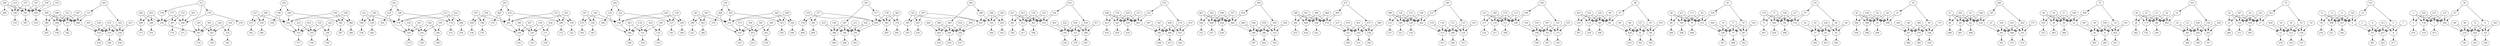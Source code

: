 digraph G {
    200 -> 266;
    200 -> 180;
    214 -> 180;
    257 -> 180;
    200 -> 291;
    214 -> 291;
    257 -> 291;
    147 -> 291;
    158 -> 291;
    289 -> 280;
    300 -> 280;
    147 -> 404;
    158 -> 404;
    257 -> 404;
    200 -> 404;
    335 -> 404;
    289 -> 264;
    300 -> 264;
    252 -> 264;
    367 -> 264;
    252 -> 273;
    367 -> 273;
    289 -> 273;
    300 -> 273;
    133 -> 273;
    263 -> 133;
    342 -> 259;
    253 -> 259;
    472 -> 259;
    252 -> 288;
    367 -> 288;
    289 -> 288;
    300 -> 288;
    133 -> 288;
    263 -> 342;
    342 -> 270;
    253 -> 270;
    472 -> 270;
    205 -> 270;
    250 -> 270;
    452 -> 306;
    246 -> 306;
    205 -> 414;
    250 -> 414;
    472 -> 414;
    342 -> 414;
    288 -> 414;
    277 -> 307;
    375 -> 307;
    452 -> 260;
    246 -> 260;
    277 -> 298;
    375 -> 298;
    301 -> 298;
    313 -> 298;
    316 -> 325;
    326 -> 325;
    159 -> 278;
    277 -> 332;
    375 -> 332;
    452 -> 332;
    246 -> 332;
    176 -> 332;
    313 -> 176;
    313 -> 159;
    316 -> 247;
    326 -> 247;
    365 -> 247;
    295 -> 247;
    337 -> 339;
    284 -> 339;
    365 -> 297;
    295 -> 297;
    326 -> 297;
    159 -> 297;
    332 -> 297;
    194 -> 286;
    258 -> 286;
    337 -> 271;
    284 -> 271;
    194 -> 340;
    258 -> 340;
    290 -> 340;
    245 -> 290;
    242 -> 236;
    233 -> 236;
    190 -> 228;
    194 -> 254;
    258 -> 254;
    337 -> 254;
    284 -> 254;
    290 -> 254;
    245 -> 190;
    242 -> 310;
    233 -> 310;
    410 -> 310;
    223 -> 310;
    221 -> 218;
    282 -> 218;
    410 -> 314;
    223 -> 314;
    233 -> 314;
    190 -> 314;
    254 -> 314;
    213 -> 268;
    212 -> 268;
    221 -> 199;
    282 -> 199;
    213 -> 174;
    212 -> 174;
    198 -> 174;
    241 -> 198;
    195 -> 240;
    302 -> 240;
    210 -> 185;
    213 -> 178;
    212 -> 178;
    221 -> 178;
    282 -> 178;
    198 -> 178;
    241 -> 210;
    195 -> 141;
    302 -> 141;
    267 -> 141;
    234 -> 141;
    167 -> 186;
    164 -> 186;
    267 -> 320;
    234 -> 320;
    302 -> 320;
    210 -> 320;
    178 -> 320;
    153 -> 150;
    161 -> 150;
    167 -> 189;
    164 -> 189;
    153 -> 299;
    161 -> 299;
    232 -> 299;
    305 -> 232;
    256 -> 171;
    156 -> 171;
    465 -> 155;
    153 -> 281;
    161 -> 281;
    167 -> 281;
    164 -> 281;
    232 -> 281;
    305 -> 465;
    256 -> 145;
    156 -> 145;
    207 -> 145;
    196 -> 145;
    197 -> 336;
    140 -> 336;
    207 -> 230;
    196 -> 230;
    156 -> 230;
    465 -> 230;
    281 -> 230;
    226 -> 244;
    138 -> 244;
    197 -> 275;
    140 -> 275;
    226 -> 237;
    138 -> 237;
    222 -> 237;
    204 -> 222;
    395 -> 135;
    324 -> 135;
    134 -> 269;
    226 -> 149;
    138 -> 149;
    197 -> 149;
    140 -> 149;
    222 -> 149;
    204 -> 134;
    395 -> 151;
    324 -> 151;
    132 -> 151;
    303 -> 151;
    341 -> 343;
    345 -> 343;
    132 -> 346;
    303 -> 346;
    324 -> 346;
    134 -> 346;
    149 -> 346;
    349 -> 350;
    169 -> 350;
    341 -> 396;
    345 -> 396;
    349 -> 355;
    169 -> 355;
    292 -> 355;
    329 -> 292;
    344 -> 201;
    361 -> 201;
    368 -> 370;
    349 -> 216;
    169 -> 216;
    341 -> 216;
    345 -> 216;
    292 -> 216;
    329 -> 368;
    344 -> 453;
    361 -> 453;
    354 -> 453;
    373 -> 453;
    374 -> 376;
    377 -> 376;
    354 -> 431;
    373 -> 431;
    361 -> 431;
    368 -> 431;
    216 -> 431;
    378 -> 379;
    382 -> 379;
    374 -> 383;
    377 -> 383;
    378 -> 385;
    382 -> 385;
    317 -> 385;
    181 -> 317;
    387 -> 388;
    433 -> 388;
    338 -> 388;
    378 -> 294;
    382 -> 294;
    374 -> 294;
    377 -> 294;
    317 -> 294;
    181 -> 387;
    387 -> 392;
    433 -> 392;
    338 -> 392;
    211 -> 392;
    434 -> 392;
    163 -> 393;
    397 -> 393;
    211 -> 330;
    434 -> 330;
    338 -> 330;
    387 -> 330;
    294 -> 330;
    398 -> 220;
    182 -> 220;
    163 -> 467;
    397 -> 467;
    398 -> 333;
    182 -> 333;
    399 -> 333;
    401 -> 399;
    369 -> 402;
    406 -> 402;
    386 -> 402;
    398 -> 407;
    182 -> 407;
    163 -> 407;
    397 -> 407;
    399 -> 407;
    401 -> 369;
    369 -> 381;
    406 -> 381;
    386 -> 381;
    352 -> 381;
    209 -> 381;
    411 -> 261;
    412 -> 261;
    352 -> 192;
    209 -> 192;
    386 -> 192;
    369 -> 192;
    407 -> 192;
    411 -> 413;
    412 -> 413;
    139 -> 413;
    225 -> 413;
    139 -> 363;
    225 -> 363;
    411 -> 363;
    412 -> 363;
    144 -> 363;
    415 -> 144;
    416 -> 390;
    417 -> 390;
    418 -> 390;
    139 -> 419;
    225 -> 419;
    411 -> 419;
    412 -> 419;
    144 -> 419;
    415 -> 416;
    416 -> 315;
    417 -> 315;
    418 -> 315;
    445 -> 315;
    422 -> 315;
    188 -> 423;
    318 -> 423;
    445 -> 183;
    422 -> 183;
    418 -> 183;
    416 -> 183;
    419 -> 183;
    188 -> 425;
    318 -> 425;
    429 -> 425;
    372 -> 425;
    429 -> 430;
    372 -> 430;
    188 -> 430;
    318 -> 430;
    322 -> 430;
    432 -> 322;
    274 -> 435;
    437 -> 435;
    438 -> 435;
    429 -> 441;
    372 -> 441;
    188 -> 441;
    318 -> 441;
    322 -> 441;
    432 -> 274;
    274 -> 400;
    437 -> 400;
    438 -> 400;
    457 -> 400;
    347 -> 400;
    461 -> 249;
    442 -> 249;
    457 -> 391;
    347 -> 391;
    438 -> 391;
    274 -> 391;
    441 -> 391;
    461 -> 444;
    442 -> 444;
    446 -> 444;
    357 -> 444;
    446 -> 450;
    357 -> 450;
    461 -> 450;
    442 -> 450;
    454 -> 450;
    366 -> 454;
    456 -> 353;
    166 -> 353;
    459 -> 353;
    446 -> 460;
    357 -> 460;
    461 -> 460;
    442 -> 460;
    454 -> 460;
    366 -> 456;
    456 -> 380;
    166 -> 380;
    459 -> 380;
    408 -> 380;
    206 -> 380;
    348 -> 462;
    451 -> 462;
    408 -> 360;
    206 -> 360;
    459 -> 360;
    456 -> 360;
    460 -> 360;
    348 -> 464;
    451 -> 464;
    466 -> 464;
    468 -> 464;
    466 -> 458;
    468 -> 458;
    348 -> 458;
    451 -> 458;
    405 -> 458;
    471 -> 405;
    473 -> 238;
    469 -> 238;
    421 -> 238;
    466 -> 474;
    468 -> 474;
    348 -> 474;
    451 -> 474;
    405 -> 474;
    471 -> 473;
    473 -> 142;
    469 -> 142;
    421 -> 142;
    227 -> 142;
    279 -> 142;
    389 -> 131;
    130 -> 131;
    227 -> 321;
    279 -> 321;
    421 -> 321;
    473 -> 321;
    474 -> 321;
    389 -> 146;
    130 -> 146;
    331 -> 146;
    309 -> 146;
    331 -> 128;
    309 -> 128;
    389 -> 128;
    130 -> 128;
    127 -> 128;
    285 -> 127;
    125 -> 124;
    123 -> 124;
    121 -> 124;
    331 -> 362;
    309 -> 362;
    389 -> 362;
    130 -> 362;
    127 -> 362;
    285 -> 125;
    125 -> 296;
    123 -> 296;
    121 -> 296;
    119 -> 296;
    118 -> 296;
    312 -> 117;
    168 -> 117;
    119 -> 115;
    118 -> 115;
    121 -> 115;
    125 -> 115;
    362 -> 115;
    312 -> 114;
    168 -> 114;
    179 -> 114;
    113 -> 114;
    179 -> 111;
    113 -> 111;
    312 -> 111;
    168 -> 111;
    109 -> 111;
    165 -> 109;
    191 -> 173;
    187 -> 173;
    107 -> 173;
    179 -> 106;
    113 -> 106;
    312 -> 106;
    168 -> 106;
    109 -> 106;
    165 -> 191;
    191 -> 351;
    187 -> 351;
    107 -> 351;
    104 -> 351;
    319 -> 351;
    203 -> 103;
    102 -> 103;
    104 -> 359;
    319 -> 359;
    107 -> 359;
    191 -> 359;
    106 -> 359;
    203 -> 172;
    102 -> 172;
    100 -> 172;
    99 -> 172;
    100 -> 98;
    99 -> 98;
    203 -> 98;
    102 -> 98;
    97 -> 98;
    96 -> 97;
    95 -> 94;
    470 -> 94;
    157 -> 94;
    100 -> 92;
    99 -> 92;
    203 -> 92;
    102 -> 92;
    97 -> 92;
    96 -> 95;
    95 -> 91;
    470 -> 91;
    157 -> 91;
    90 -> 91;
    88 -> 91;
    86 -> 84;
    83 -> 84;
    90 -> 428;
    88 -> 428;
    157 -> 428;
    95 -> 428;
    92 -> 428;
    86 -> 105;
    83 -> 105;
    137 -> 105;
    82 -> 105;
    137 -> 79;
    82 -> 79;
    86 -> 79;
    83 -> 79;
    229 -> 79;
    81 -> 229;
    78 -> 89;
    143 -> 89;
    77 -> 89;
    137 -> 272;
    82 -> 272;
    86 -> 272;
    83 -> 272;
    229 -> 272;
    81 -> 78;
    78 -> 75;
    143 -> 75;
    77 -> 75;
    463 -> 75;
    74 -> 75;
    170 -> 73;
    71 -> 73;
    463 -> 239;
    74 -> 239;
    77 -> 239;
    78 -> 239;
    272 -> 239;
    170 -> 449;
    71 -> 449;
    328 -> 449;
    217 -> 449;
    328 -> 69;
    217 -> 69;
    170 -> 69;
    71 -> 69;
    67 -> 69;
    231 -> 67;
    66 -> 65;
    64 -> 65;
    224 -> 65;
    328 -> 152;
    217 -> 152;
    170 -> 152;
    71 -> 152;
    67 -> 152;
    231 -> 66;
    66 -> 63;
    64 -> 63;
    224 -> 63;
    62 -> 63;
    61 -> 63;
    59 -> 448;
    108 -> 448;
    62 -> 57;
    61 -> 57;
    224 -> 57;
    66 -> 57;
    152 -> 57;
    59 -> 364;
    108 -> 364;
    56 -> 364;
    54 -> 364;
    56 -> 53;
    54 -> 53;
    59 -> 53;
    108 -> 53;
    51 -> 53;
    50 -> 51;
    49 -> 148;
    175 -> 148;
    384 -> 148;
    56 -> 208;
    54 -> 208;
    59 -> 208;
    108 -> 208;
    51 -> 208;
    50 -> 49;
    49 -> 276;
    175 -> 276;
    384 -> 276;
    304 -> 276;
    48 -> 276;
    47 -> 46;
    265 -> 46;
    304 -> 45;
    48 -> 45;
    384 -> 45;
    49 -> 45;
    208 -> 45;
    47 -> 44;
    265 -> 44;
    43 -> 44;
    184 -> 44;
    43 -> 42;
    184 -> 42;
    47 -> 42;
    265 -> 42;
    193 -> 42;
    440 -> 193;
    202 -> 251;
    371 -> 251;
    243 -> 251;
    43 -> 120;
    184 -> 120;
    47 -> 120;
    265 -> 120;
    193 -> 120;
    440 -> 202;
    202 -> 308;
    371 -> 308;
    243 -> 308;
    41 -> 308;
    162 -> 308;
    40 -> 255;
    39 -> 255;
    41 -> 85;
    162 -> 85;
    243 -> 85;
    202 -> 85;
    120 -> 85;
    40 -> 38;
    39 -> 38;
    37 -> 38;
    436 -> 38;
    37 -> 36;
    436 -> 36;
    40 -> 36;
    39 -> 36;
    409 -> 36;
    35 -> 409;
    33 -> 403;
    101 -> 403;
    334 -> 403;
    37 -> 32;
    436 -> 32;
    40 -> 32;
    39 -> 32;
    409 -> 32;
    35 -> 33;
    33 -> 31;
    101 -> 31;
    334 -> 31;
    287 -> 31;
    30 -> 31;
    29 -> 28;
    27 -> 28;
    287 -> 26;
    30 -> 26;
    334 -> 26;
    33 -> 26;
    32 -> 26;
    29 -> 177;
    27 -> 177;
    25 -> 177;
    24 -> 177;
    25 -> 68;
    24 -> 68;
    29 -> 68;
    27 -> 68;
    23 -> 68;
    455 -> 23;
    129 -> 262;
    160 -> 262;
    439 -> 262;
    25 -> 443;
    24 -> 443;
    29 -> 443;
    27 -> 443;
    23 -> 443;
    455 -> 129;
    129 -> 356;
    160 -> 356;
    439 -> 356;
    52 -> 356;
    22 -> 356;
    34 -> 21;
    447 -> 21;
    52 -> 293;
    22 -> 293;
    439 -> 293;
    129 -> 293;
    443 -> 293;
    34 -> 116;
    447 -> 116;
    20 -> 116;
    122 -> 116;
    20 -> 358;
    122 -> 358;
    34 -> 358;
    447 -> 358;
    323 -> 358;
    76 -> 323;
    70 -> 154;
    19 -> 154;
    18 -> 154;
    20 -> 17;
    122 -> 17;
    34 -> 17;
    447 -> 17;
    323 -> 17;
    76 -> 70;
    70 -> 112;
    19 -> 112;
    18 -> 112;
    424 -> 112;
    16 -> 112;
    15 -> 14;
    13 -> 14;
    424 -> 12;
    16 -> 12;
    18 -> 12;
    70 -> 12;
    17 -> 12;
    15 -> 394;
    13 -> 394;
    11 -> 394;
    126 -> 394;
    11 -> 327;
    126 -> 327;
    15 -> 327;
    13 -> 327;
    10 -> 327;
    110 -> 10;
    9 -> 8;
    7 -> 8;
    311 -> 8;
    11 -> 6;
    126 -> 6;
    15 -> 6;
    13 -> 6;
    10 -> 6;
    110 -> 9;
    9 -> 427;
    7 -> 427;
    311 -> 427;
    5 -> 427;
    4 -> 427;
    3 -> 2;
    420 -> 2;
    5 -> 55;
    4 -> 55;
    311 -> 55;
    9 -> 55;
    6 -> 55;
    3 -> 136;
    420 -> 136;
    215 -> 136;
    235 -> 136;
    215 -> 1;
    235 -> 1;
    3 -> 1;
    420 -> 1;
    87 -> 1;
    58 -> 87;
    0 -> 93;
    283 -> 93;
    72 -> 93;
    215 -> 248;
    235 -> 248;
    3 -> 248;
    420 -> 248;
    87 -> 248;
    58 -> 0;
    0 -> 426;
    283 -> 426;
    72 -> 426;
    80 -> 426;
    60 -> 426;
    80 -> 219;
    60 -> 219;
    72 -> 219;
    0 -> 219;
    248 -> 219;
    1 -> 475;
    2 -> 476;
    8 -> 477;
    12 -> 478;
    14 -> 479;
    21 -> 480;
    26 -> 481;
    28 -> 482;
    31 -> 483;
    36 -> 484;
    38 -> 485;
    42 -> 486;
    44 -> 487;
    45 -> 488;
    46 -> 489;
    53 -> 490;
    55 -> 491;
    57 -> 492;
    63 -> 493;
    65 -> 494;
    68 -> 495;
    69 -> 496;
    73 -> 497;
    75 -> 498;
    79 -> 499;
    84 -> 500;
    85 -> 501;
    89 -> 502;
    91 -> 503;
    93 -> 504;
    94 -> 505;
    98 -> 506;
    103 -> 507;
    105 -> 508;
    111 -> 509;
    112 -> 510;
    114 -> 511;
    115 -> 512;
    116 -> 513;
    117 -> 514;
    124 -> 515;
    128 -> 516;
    131 -> 517;
    135 -> 518;
    136 -> 519;
    141 -> 520;
    142 -> 521;
    145 -> 522;
    146 -> 523;
    148 -> 524;
    150 -> 525;
    151 -> 526;
    154 -> 527;
    171 -> 528;
    172 -> 529;
    173 -> 530;
    174 -> 531;
    177 -> 532;
    180 -> 533;
    183 -> 534;
    186 -> 535;
    189 -> 536;
    192 -> 537;
    199 -> 538;
    201 -> 539;
    218 -> 540;
    219 -> 541;
    220 -> 542;
    230 -> 543;
    236 -> 544;
    237 -> 545;
    238 -> 546;
    239 -> 547;
    240 -> 548;
    244 -> 549;
    247 -> 550;
    249 -> 551;
    251 -> 552;
    255 -> 553;
    259 -> 554;
    260 -> 555;
    261 -> 556;
    262 -> 557;
    264 -> 558;
    268 -> 559;
    270 -> 560;
    271 -> 561;
    273 -> 562;
    275 -> 563;
    276 -> 564;
    280 -> 565;
    286 -> 566;
    291 -> 567;
    293 -> 568;
    296 -> 569;
    297 -> 570;
    298 -> 571;
    299 -> 572;
    306 -> 573;
    307 -> 574;
    308 -> 575;
    310 -> 576;
    314 -> 577;
    315 -> 578;
    320 -> 579;
    321 -> 580;
    325 -> 581;
    327 -> 582;
    330 -> 583;
    333 -> 584;
    336 -> 585;
    339 -> 586;
    340 -> 587;
    343 -> 588;
    346 -> 589;
    350 -> 590;
    351 -> 591;
    353 -> 592;
    355 -> 593;
    356 -> 594;
    358 -> 595;
    359 -> 596;
    360 -> 597;
    363 -> 598;
    364 -> 599;
    376 -> 600;
    379 -> 601;
    380 -> 602;
    381 -> 603;
    383 -> 604;
    385 -> 605;
    388 -> 606;
    390 -> 607;
    391 -> 608;
    392 -> 609;
    393 -> 610;
    394 -> 611;
    396 -> 612;
    400 -> 613;
    402 -> 614;
    403 -> 615;
    404 -> 616;
    413 -> 617;
    414 -> 618;
    423 -> 619;
    425 -> 620;
    426 -> 621;
    427 -> 622;
    428 -> 623;
    430 -> 624;
    431 -> 625;
    435 -> 626;
    444 -> 627;
    448 -> 628;
    449 -> 629;
    450 -> 630;
    453 -> 631;
    458 -> 632;
    462 -> 633;
    464 -> 634;
    467 -> 635;
}
